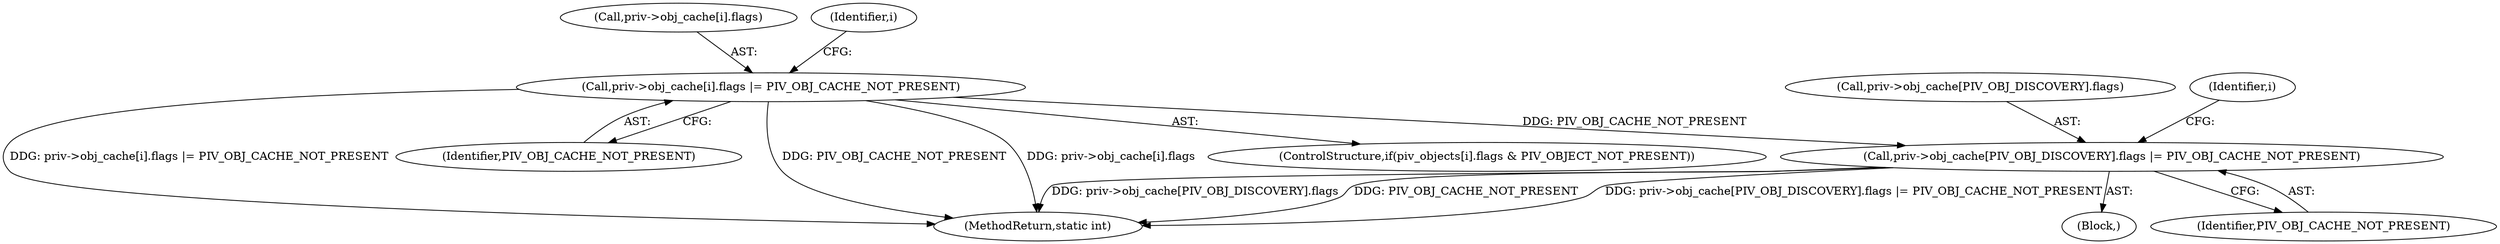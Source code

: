 digraph "0_OpenSC_8fe377e93b4b56060e5bbfb6f3142ceaeca744fa_15@array" {
"1000494" [label="(Call,priv->obj_cache[PIV_OBJ_DISCOVERY].flags |= PIV_OBJ_CACHE_NOT_PRESENT)"];
"1000443" [label="(Call,priv->obj_cache[i].flags |= PIV_OBJ_CACHE_NOT_PRESENT)"];
"1000435" [label="(ControlStructure,if(piv_objects[i].flags & PIV_OBJECT_NOT_PRESENT))"];
"1000495" [label="(Call,priv->obj_cache[PIV_OBJ_DISCOVERY].flags)"];
"1000444" [label="(Call,priv->obj_cache[i].flags)"];
"1000505" [label="(Identifier,i)"];
"1000443" [label="(Call,priv->obj_cache[i].flags |= PIV_OBJ_CACHE_NOT_PRESENT)"];
"1000451" [label="(Identifier,PIV_OBJ_CACHE_NOT_PRESENT)"];
"1000502" [label="(Identifier,PIV_OBJ_CACHE_NOT_PRESENT)"];
"1000434" [label="(Identifier,i)"];
"1000526" [label="(MethodReturn,static int)"];
"1000488" [label="(Block,)"];
"1000494" [label="(Call,priv->obj_cache[PIV_OBJ_DISCOVERY].flags |= PIV_OBJ_CACHE_NOT_PRESENT)"];
"1000494" -> "1000488"  [label="AST: "];
"1000494" -> "1000502"  [label="CFG: "];
"1000495" -> "1000494"  [label="AST: "];
"1000502" -> "1000494"  [label="AST: "];
"1000505" -> "1000494"  [label="CFG: "];
"1000494" -> "1000526"  [label="DDG: priv->obj_cache[PIV_OBJ_DISCOVERY].flags |= PIV_OBJ_CACHE_NOT_PRESENT"];
"1000494" -> "1000526"  [label="DDG: priv->obj_cache[PIV_OBJ_DISCOVERY].flags"];
"1000494" -> "1000526"  [label="DDG: PIV_OBJ_CACHE_NOT_PRESENT"];
"1000443" -> "1000494"  [label="DDG: PIV_OBJ_CACHE_NOT_PRESENT"];
"1000443" -> "1000435"  [label="AST: "];
"1000443" -> "1000451"  [label="CFG: "];
"1000444" -> "1000443"  [label="AST: "];
"1000451" -> "1000443"  [label="AST: "];
"1000434" -> "1000443"  [label="CFG: "];
"1000443" -> "1000526"  [label="DDG: priv->obj_cache[i].flags |= PIV_OBJ_CACHE_NOT_PRESENT"];
"1000443" -> "1000526"  [label="DDG: PIV_OBJ_CACHE_NOT_PRESENT"];
"1000443" -> "1000526"  [label="DDG: priv->obj_cache[i].flags"];
}
